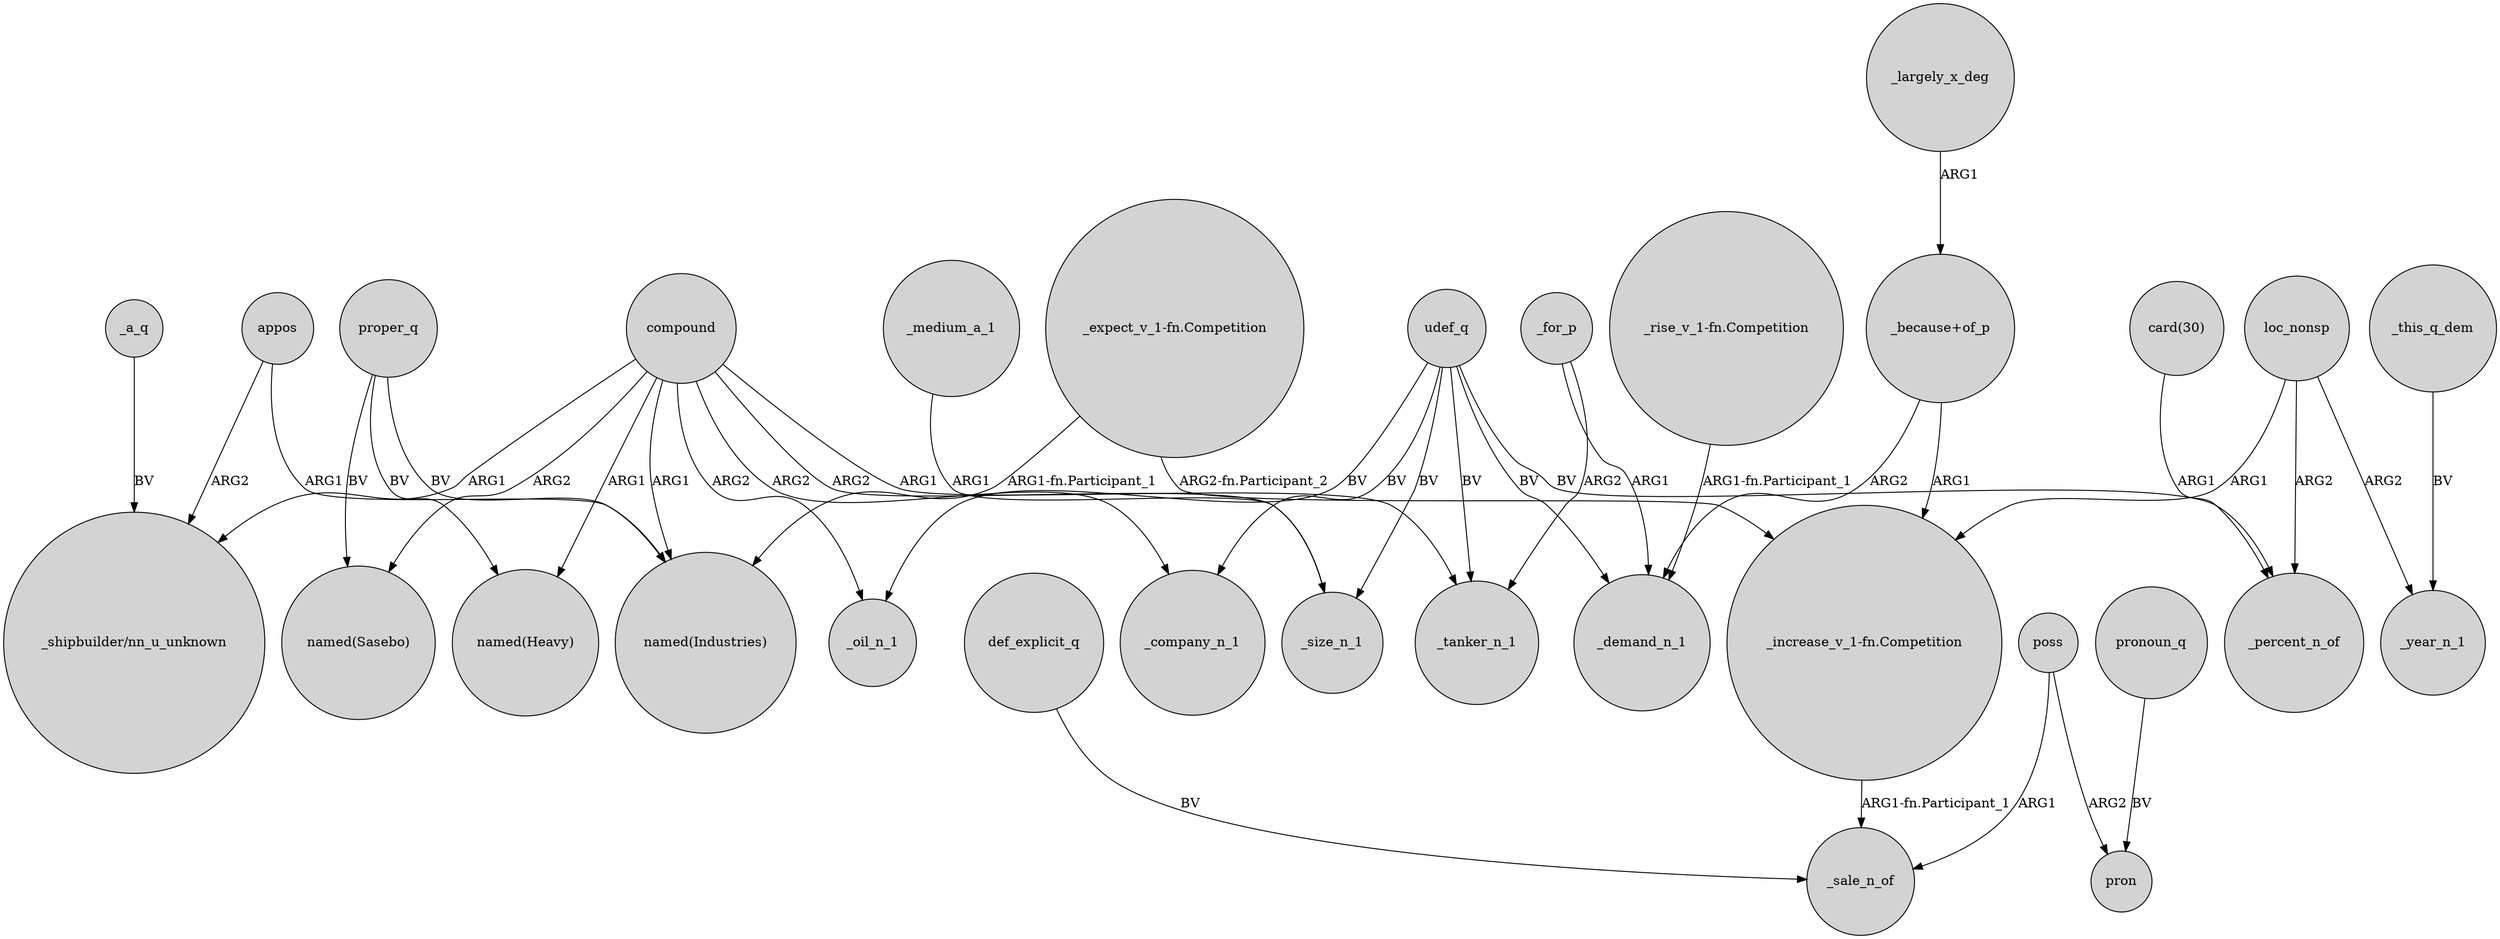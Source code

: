digraph {
	node [shape=circle style=filled]
	"_expect_v_1-fn.Competition" -> "named(Industries)" [label="ARG1-fn.Participant_1"]
	_for_p -> _demand_n_1 [label=ARG1]
	udef_q -> _size_n_1 [label=BV]
	proper_q -> "named(Industries)" [label=BV]
	compound -> _company_n_1 [label=ARG2]
	_largely_x_deg -> "_because+of_p" [label=ARG1]
	udef_q -> _company_n_1 [label=BV]
	udef_q -> _oil_n_1 [label=BV]
	compound -> _tanker_n_1 [label=ARG1]
	compound -> "named(Industries)" [label=ARG1]
	compound -> "named(Sasebo)" [label=ARG2]
	compound -> _size_n_1 [label=ARG2]
	_medium_a_1 -> _size_n_1 [label=ARG1]
	_for_p -> _tanker_n_1 [label=ARG2]
	loc_nonsp -> _year_n_1 [label=ARG2]
	udef_q -> _tanker_n_1 [label=BV]
	pronoun_q -> pron [label=BV]
	def_explicit_q -> _sale_n_of [label=BV]
	_a_q -> "_shipbuilder/nn_u_unknown" [label=BV]
	poss -> pron [label=ARG2]
	loc_nonsp -> "_increase_v_1-fn.Competition" [label=ARG1]
	udef_q -> _percent_n_of [label=BV]
	proper_q -> "named(Sasebo)" [label=BV]
	compound -> "_shipbuilder/nn_u_unknown" [label=ARG1]
	"card(30)" -> _percent_n_of [label=ARG1]
	udef_q -> _demand_n_1 [label=BV]
	"_because+of_p" -> _demand_n_1 [label=ARG2]
	compound -> _oil_n_1 [label=ARG2]
	_this_q_dem -> _year_n_1 [label=BV]
	appos -> "named(Industries)" [label=ARG1]
	compound -> "named(Heavy)" [label=ARG1]
	"_rise_v_1-fn.Competition" -> _demand_n_1 [label="ARG1-fn.Participant_1"]
	"_expect_v_1-fn.Competition" -> "_increase_v_1-fn.Competition" [label="ARG2-fn.Participant_2"]
	"_because+of_p" -> "_increase_v_1-fn.Competition" [label=ARG1]
	appos -> "_shipbuilder/nn_u_unknown" [label=ARG2]
	"_increase_v_1-fn.Competition" -> _sale_n_of [label="ARG1-fn.Participant_1"]
	proper_q -> "named(Heavy)" [label=BV]
	poss -> _sale_n_of [label=ARG1]
	loc_nonsp -> _percent_n_of [label=ARG2]
}
